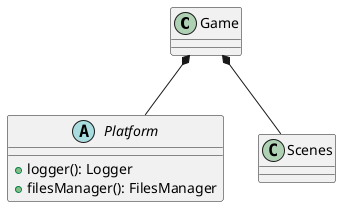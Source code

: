 @startuml diagram
Game *-- Platform
Game *-- Scenes

abstract class Platform {
    +logger(): Logger
    +filesManager(): FilesManager
}
@enduml
